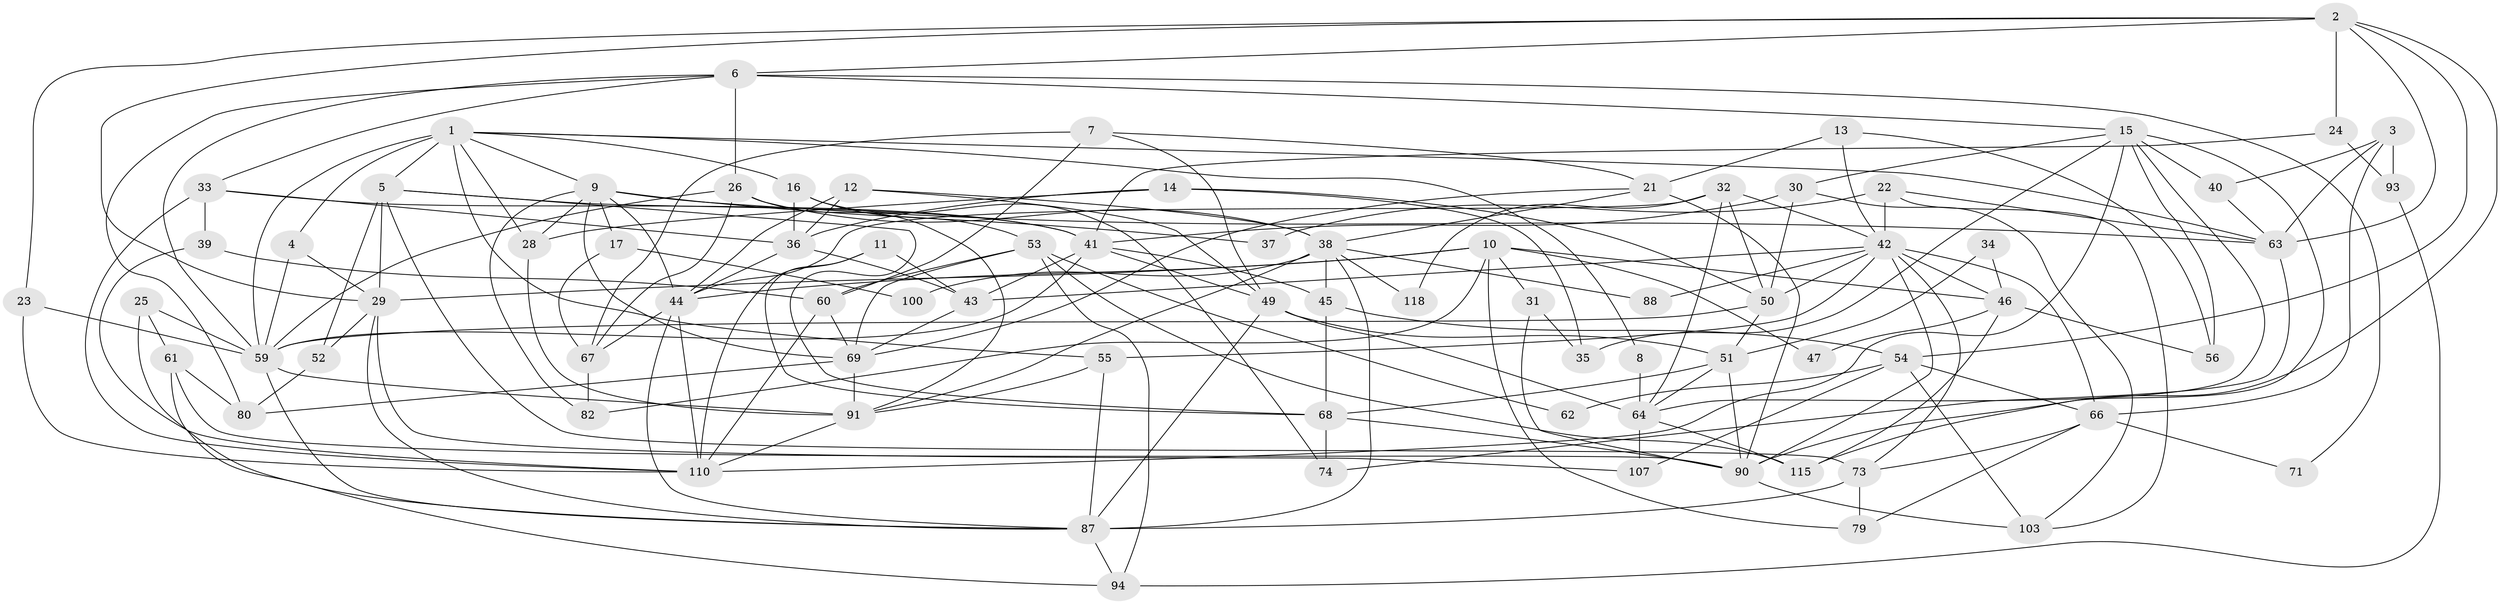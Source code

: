 // Generated by graph-tools (version 1.1) at 2025/52/02/27/25 19:52:02]
// undirected, 79 vertices, 192 edges
graph export_dot {
graph [start="1"]
  node [color=gray90,style=filled];
  1 [super="+97"];
  2 [super="+65"];
  3 [super="+102"];
  4;
  5 [super="+20"];
  6 [super="+27"];
  7;
  8;
  9 [super="+96"];
  10 [super="+109"];
  11 [super="+19"];
  12 [super="+18"];
  13;
  14;
  15 [super="+75"];
  16;
  17;
  21 [super="+81"];
  22;
  23;
  24;
  25;
  26 [super="+89"];
  28;
  29 [super="+48"];
  30;
  31;
  32 [super="+84"];
  33;
  34;
  35;
  36 [super="+78"];
  37;
  38 [super="+85"];
  39 [super="+83"];
  40;
  41 [super="+77"];
  42 [super="+86"];
  43;
  44 [super="+99"];
  45;
  46;
  47;
  49 [super="+76"];
  50 [super="+108"];
  51 [super="+57"];
  52;
  53 [super="+95"];
  54 [super="+70"];
  55 [super="+58"];
  56;
  59 [super="+112"];
  60;
  61 [super="+92"];
  62;
  63 [super="+106"];
  64 [super="+98"];
  66 [super="+104"];
  67 [super="+105"];
  68;
  69 [super="+72"];
  71;
  73 [super="+113"];
  74 [super="+111"];
  79;
  80;
  82;
  87 [super="+114"];
  88;
  90 [super="+117"];
  91 [super="+101"];
  93;
  94;
  100;
  103;
  107;
  110 [super="+116"];
  115;
  118;
  1 -- 55;
  1 -- 16;
  1 -- 63;
  1 -- 5;
  1 -- 9;
  1 -- 4;
  1 -- 8;
  1 -- 59 [weight=2];
  1 -- 28;
  2 -- 23;
  2 -- 90;
  2 -- 6;
  2 -- 54;
  2 -- 24;
  2 -- 29;
  2 -- 63;
  3 -- 63;
  3 -- 40;
  3 -- 93;
  3 -- 66;
  4 -- 59;
  4 -- 29;
  5 -- 29;
  5 -- 68;
  5 -- 52;
  5 -- 41;
  5 -- 73;
  6 -- 15;
  6 -- 59;
  6 -- 80;
  6 -- 33;
  6 -- 71;
  6 -- 26;
  7 -- 60;
  7 -- 49;
  7 -- 21;
  7 -- 67;
  8 -- 64;
  9 -- 28;
  9 -- 82;
  9 -- 69;
  9 -- 17;
  9 -- 37;
  9 -- 63;
  9 -- 44;
  10 -- 46;
  10 -- 82;
  10 -- 31;
  10 -- 29;
  10 -- 79;
  10 -- 47;
  10 -- 44;
  11 -- 68;
  11 -- 110;
  11 -- 43;
  12 -- 38;
  12 -- 44 [weight=2];
  12 -- 36;
  12 -- 49;
  13 -- 56;
  13 -- 21;
  13 -- 42;
  14 -- 35;
  14 -- 28;
  14 -- 36;
  14 -- 50;
  15 -- 64;
  15 -- 40;
  15 -- 56;
  15 -- 110;
  15 -- 115;
  15 -- 35;
  15 -- 30;
  16 -- 74;
  16 -- 36;
  16 -- 53;
  17 -- 100;
  17 -- 67;
  21 -- 69;
  21 -- 90;
  21 -- 38;
  22 -- 37;
  22 -- 103;
  22 -- 42;
  22 -- 63;
  23 -- 59;
  23 -- 110;
  24 -- 41;
  24 -- 93;
  25 -- 59;
  25 -- 61;
  25 -- 87;
  26 -- 67;
  26 -- 91;
  26 -- 59;
  26 -- 38;
  28 -- 91;
  29 -- 87;
  29 -- 52;
  29 -- 107;
  30 -- 103;
  30 -- 41;
  30 -- 50;
  31 -- 90;
  31 -- 35;
  32 -- 50;
  32 -- 118;
  32 -- 42;
  32 -- 44;
  32 -- 64;
  33 -- 110;
  33 -- 41;
  33 -- 36;
  33 -- 39;
  34 -- 46;
  34 -- 51;
  36 -- 43;
  36 -- 44;
  38 -- 88;
  38 -- 100;
  38 -- 118;
  38 -- 91;
  38 -- 45;
  38 -- 87;
  39 -- 110;
  39 -- 60;
  40 -- 63;
  41 -- 43;
  41 -- 45 [weight=2];
  41 -- 49;
  41 -- 59;
  42 -- 46 [weight=2];
  42 -- 73;
  42 -- 88;
  42 -- 90;
  42 -- 43;
  42 -- 50;
  42 -- 55;
  42 -- 66;
  43 -- 69;
  44 -- 87;
  44 -- 67;
  44 -- 110;
  45 -- 68;
  45 -- 54;
  46 -- 115;
  46 -- 47;
  46 -- 56;
  49 -- 64;
  49 -- 51;
  49 -- 87;
  50 -- 59;
  50 -- 51;
  51 -- 64;
  51 -- 90;
  51 -- 68;
  52 -- 80;
  53 -- 62;
  53 -- 69;
  53 -- 115;
  53 -- 60;
  53 -- 94;
  54 -- 66;
  54 -- 103;
  54 -- 107;
  54 -- 62;
  55 -- 91;
  55 -- 87;
  59 -- 91;
  59 -- 87;
  60 -- 110;
  60 -- 69;
  61 -- 94;
  61 -- 80;
  61 -- 90;
  63 -- 74;
  64 -- 107;
  64 -- 115;
  66 -- 79;
  66 -- 73;
  66 -- 71;
  67 -- 82;
  68 -- 90;
  68 -- 74;
  69 -- 91;
  69 -- 80;
  73 -- 79;
  73 -- 87;
  87 -- 94;
  90 -- 103;
  91 -- 110;
  93 -- 94;
}
